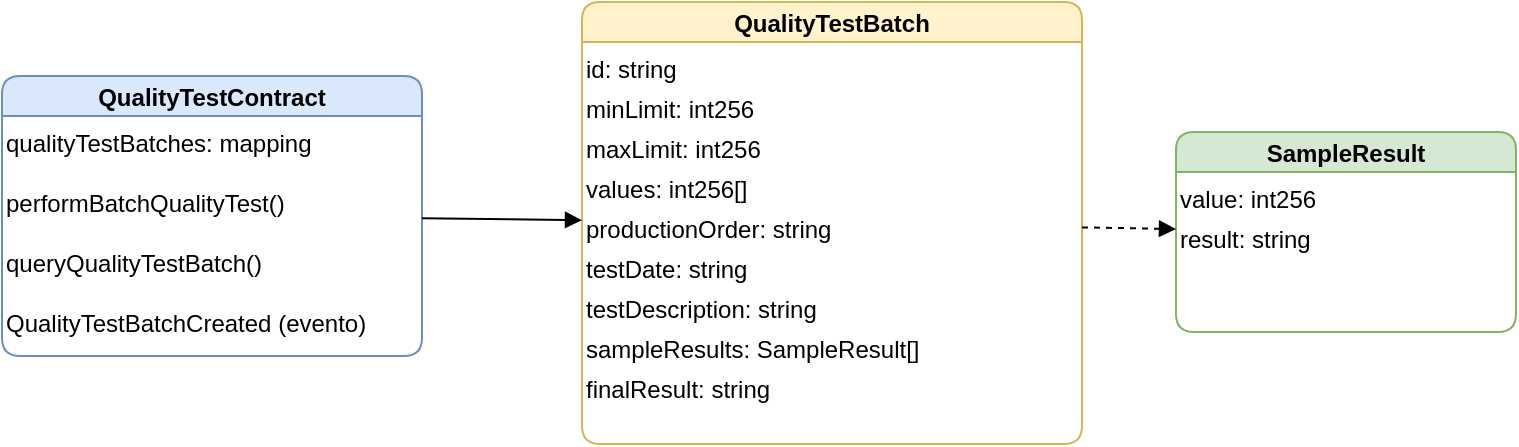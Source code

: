 <mxfile version="27.1.1">
  <diagram name="QualityTestClassDiagram" id="j8pA8VjCWf1Qq0tOqvYh">
    <mxGraphModel dx="1188" dy="622" grid="0" gridSize="10" guides="1" tooltips="1" connect="1" arrows="1" fold="1" page="1" pageScale="1" pageWidth="827" pageHeight="1169" math="0" shadow="0">
      <root>
        <mxCell id="0" />
        <mxCell id="1" parent="0" />
        <mxCell id="2" value="QualityTestContract" style="swimlane;childLayout=stackLayout;horizontal=1;startSize=20;horizontalStack=0;resizeParent=1;resizeLast=0;collapsible=0;rounded=1;fillColor=#dae8fc;strokeColor=#6c8ebf;" parent="1" vertex="1">
          <mxGeometry x="40" y="76" width="210" height="140" as="geometry" />
        </mxCell>
        <mxCell id="3" value="qualityTestBatches: mapping&lt;string, QualityTestBatch&gt;" style="text;html=1;strokeColor=none;align=left;verticalAlign=top;" parent="2" vertex="1">
          <mxGeometry y="20" width="210" height="30" as="geometry" />
        </mxCell>
        <mxCell id="4" value="performBatchQualityTest()" style="text;html=1;strokeColor=none;align=left;verticalAlign=top;" parent="2" vertex="1">
          <mxGeometry y="50" width="210" height="30" as="geometry" />
        </mxCell>
        <mxCell id="5" value="queryQualityTestBatch()" style="text;html=1;strokeColor=none;align=left;verticalAlign=top;" parent="2" vertex="1">
          <mxGeometry y="80" width="210" height="30" as="geometry" />
        </mxCell>
        <mxCell id="6" value="QualityTestBatchCreated (evento)" style="text;html=1;strokeColor=none;align=left;verticalAlign=top;" parent="2" vertex="1">
          <mxGeometry y="110" width="210" height="30" as="geometry" />
        </mxCell>
        <mxCell id="7" value="QualityTestBatch" style="swimlane;childLayout=stackLayout;horizontal=1;startSize=20;horizontalStack=0;resizeParent=1;resizeLast=0;collapsible=0;rounded=1;fillColor=#fff2cc;strokeColor=#d6b656;" parent="1" vertex="1">
          <mxGeometry x="330" y="39" width="250" height="221" as="geometry" />
        </mxCell>
        <mxCell id="8" value="id: string" style="text;html=1;strokeColor=none;align=left;verticalAlign=top;" parent="7" vertex="1">
          <mxGeometry y="20" width="250" height="20" as="geometry" />
        </mxCell>
        <mxCell id="9" value="minLimit: int256" style="text;html=1;strokeColor=none;align=left;verticalAlign=top;" parent="7" vertex="1">
          <mxGeometry y="40" width="250" height="20" as="geometry" />
        </mxCell>
        <mxCell id="10" value="maxLimit: int256" style="text;html=1;strokeColor=none;align=left;verticalAlign=top;" parent="7" vertex="1">
          <mxGeometry y="60" width="250" height="20" as="geometry" />
        </mxCell>
        <mxCell id="11" value="values: int256[]" style="text;html=1;strokeColor=none;align=left;verticalAlign=top;" parent="7" vertex="1">
          <mxGeometry y="80" width="250" height="20" as="geometry" />
        </mxCell>
        <mxCell id="12" value="productionOrder: string" style="text;html=1;strokeColor=none;align=left;verticalAlign=top;" parent="7" vertex="1">
          <mxGeometry y="100" width="250" height="20" as="geometry" />
        </mxCell>
        <mxCell id="13" value="testDate: string" style="text;html=1;strokeColor=none;align=left;verticalAlign=top;" parent="7" vertex="1">
          <mxGeometry y="120" width="250" height="20" as="geometry" />
        </mxCell>
        <mxCell id="14" value="testDescription: string" style="text;html=1;strokeColor=none;align=left;verticalAlign=top;" parent="7" vertex="1">
          <mxGeometry y="140" width="250" height="20" as="geometry" />
        </mxCell>
        <mxCell id="15" value="sampleResults: SampleResult[]" style="text;html=1;strokeColor=none;align=left;verticalAlign=top;" parent="7" vertex="1">
          <mxGeometry y="160" width="250" height="20" as="geometry" />
        </mxCell>
        <mxCell id="16" value="finalResult: string" style="text;html=1;strokeColor=none;align=left;verticalAlign=top;" parent="7" vertex="1">
          <mxGeometry y="180" width="250" height="20" as="geometry" />
        </mxCell>
        <mxCell id="17" value="SampleResult" style="swimlane;childLayout=stackLayout;horizontal=1;startSize=20;horizontalStack=0;resizeParent=1;resizeLast=0;collapsible=0;rounded=1;fillColor=#d5e8d4;strokeColor=#82b366;" parent="1" vertex="1">
          <mxGeometry x="627" y="104" width="170" height="100" as="geometry" />
        </mxCell>
        <mxCell id="18" value="value: int256" style="text;html=1;strokeColor=none;align=left;verticalAlign=top;" parent="17" vertex="1">
          <mxGeometry y="20" width="170" height="20" as="geometry" />
        </mxCell>
        <mxCell id="19" value="result: string" style="text;html=1;strokeColor=none;align=left;verticalAlign=top;" parent="17" vertex="1">
          <mxGeometry y="40" width="170" height="20" as="geometry" />
        </mxCell>
        <mxCell id="20" style="endArrow=block;endFill=1;html=1;" parent="1" source="2" target="7" edge="1">
          <mxGeometry relative="1" as="geometry">
            <mxPoint x="250" y="109" as="targetPoint" />
          </mxGeometry>
        </mxCell>
        <mxCell id="21" style="endArrow=block;endFill=1;html=1;dashed=1;" parent="1" source="7" target="17" edge="1">
          <mxGeometry relative="1" as="geometry">
            <mxPoint x="570" y="179" as="targetPoint" />
          </mxGeometry>
        </mxCell>
      </root>
    </mxGraphModel>
  </diagram>
</mxfile>
